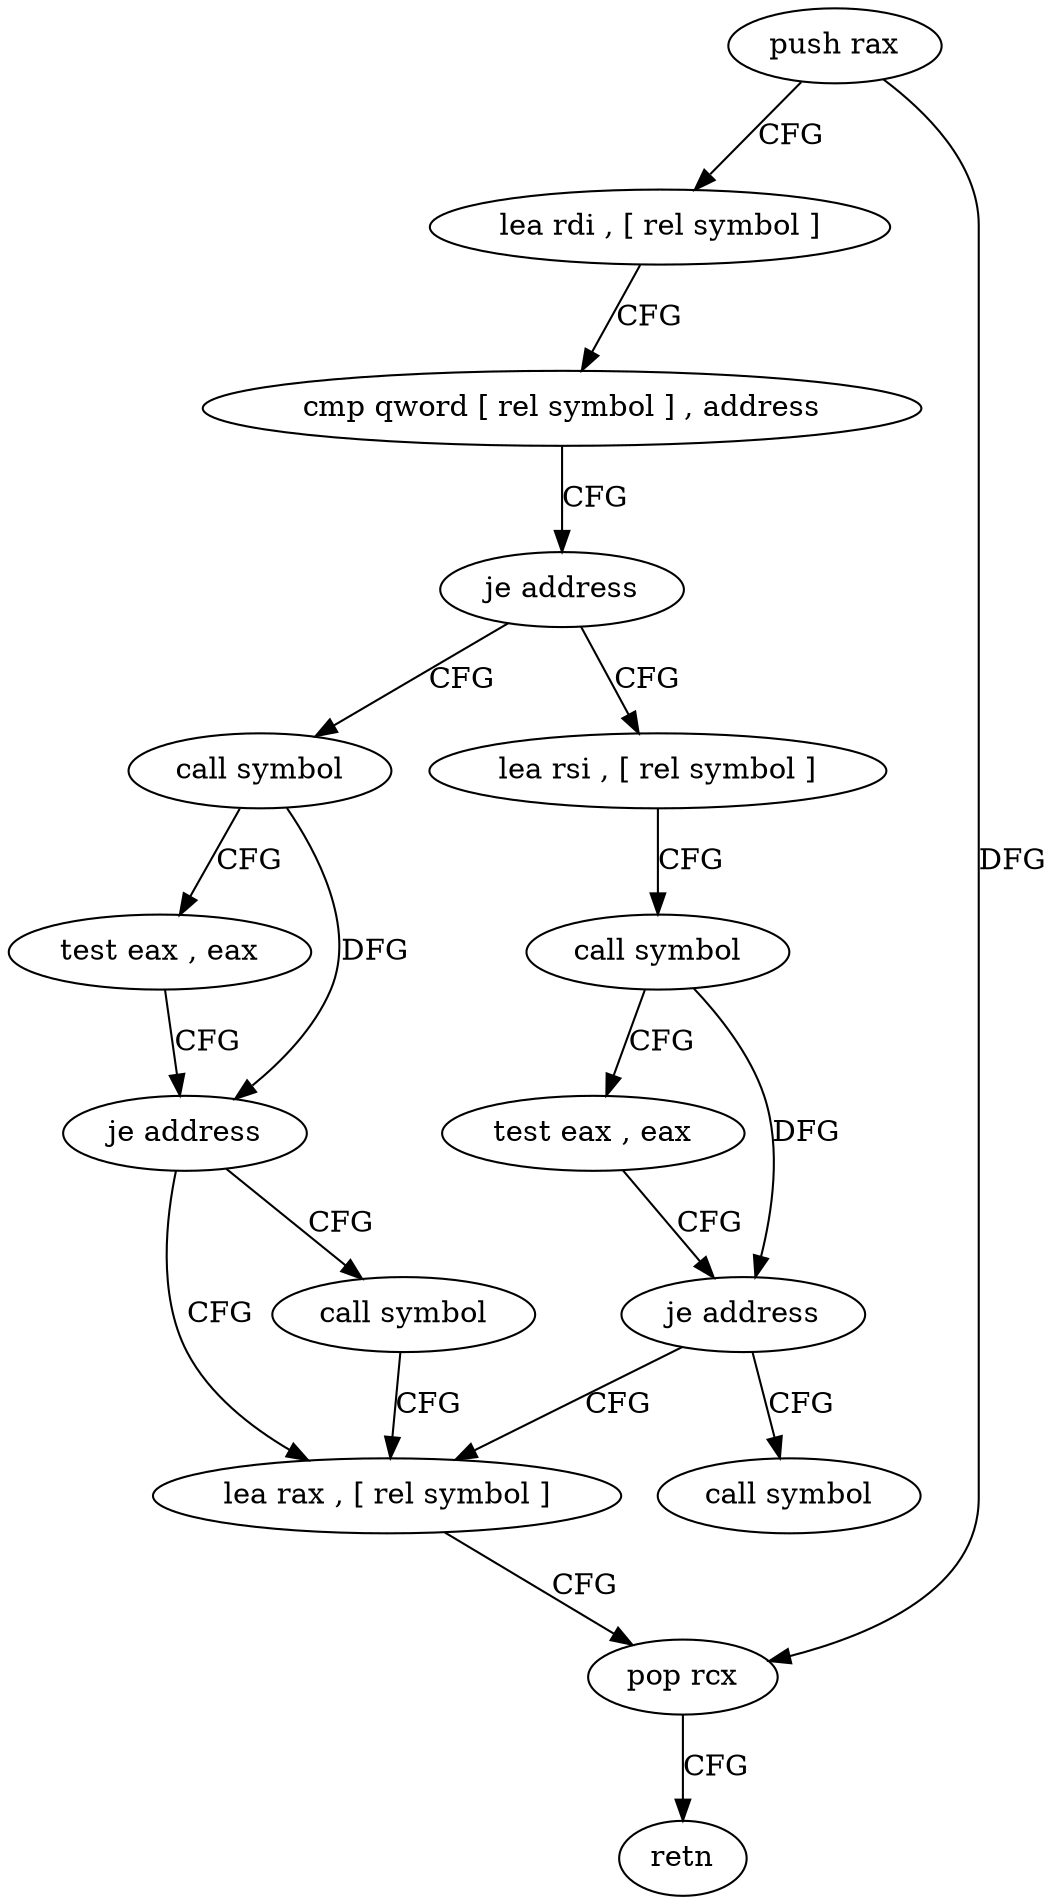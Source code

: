 digraph "func" {
"170192" [label = "push rax" ]
"170193" [label = "lea rdi , [ rel symbol ]" ]
"170200" [label = "cmp qword [ rel symbol ] , address" ]
"170208" [label = "je address" ]
"170231" [label = "call symbol" ]
"170210" [label = "lea rsi , [ rel symbol ]" ]
"170236" [label = "test eax , eax" ]
"170238" [label = "je address" ]
"170245" [label = "lea rax , [ rel symbol ]" ]
"170240" [label = "call symbol" ]
"170217" [label = "call symbol" ]
"170222" [label = "test eax , eax" ]
"170224" [label = "je address" ]
"170226" [label = "call symbol" ]
"170252" [label = "pop rcx" ]
"170253" [label = "retn" ]
"170192" -> "170193" [ label = "CFG" ]
"170192" -> "170252" [ label = "DFG" ]
"170193" -> "170200" [ label = "CFG" ]
"170200" -> "170208" [ label = "CFG" ]
"170208" -> "170231" [ label = "CFG" ]
"170208" -> "170210" [ label = "CFG" ]
"170231" -> "170236" [ label = "CFG" ]
"170231" -> "170238" [ label = "DFG" ]
"170210" -> "170217" [ label = "CFG" ]
"170236" -> "170238" [ label = "CFG" ]
"170238" -> "170245" [ label = "CFG" ]
"170238" -> "170240" [ label = "CFG" ]
"170245" -> "170252" [ label = "CFG" ]
"170240" -> "170245" [ label = "CFG" ]
"170217" -> "170222" [ label = "CFG" ]
"170217" -> "170224" [ label = "DFG" ]
"170222" -> "170224" [ label = "CFG" ]
"170224" -> "170245" [ label = "CFG" ]
"170224" -> "170226" [ label = "CFG" ]
"170252" -> "170253" [ label = "CFG" ]
}
